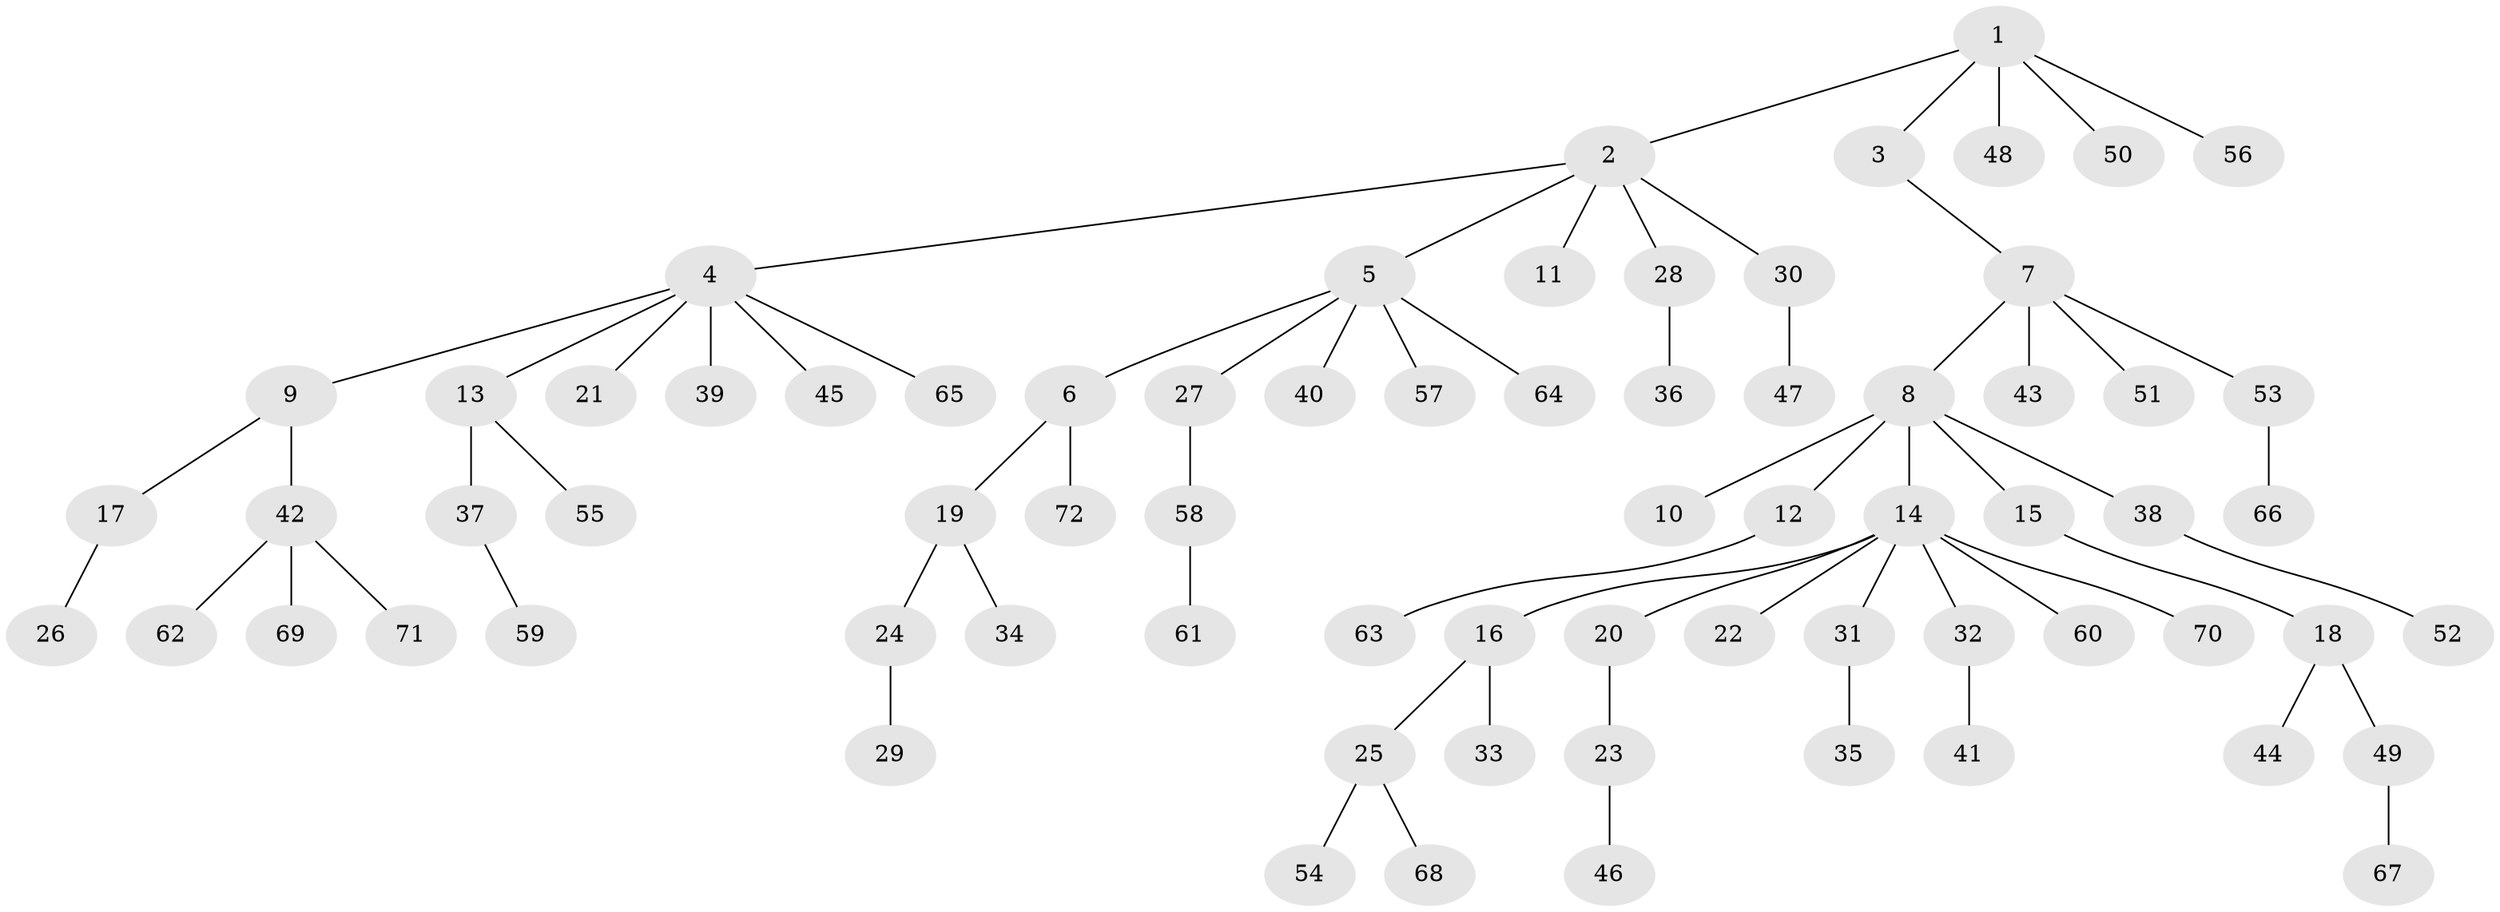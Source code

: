 // coarse degree distribution, {2: 0.3181818181818182, 4: 0.13636363636363635, 3: 0.09090909090909091, 1: 0.45454545454545453}
// Generated by graph-tools (version 1.1) at 2025/51/03/04/25 22:51:45]
// undirected, 72 vertices, 71 edges
graph export_dot {
  node [color=gray90,style=filled];
  1;
  2;
  3;
  4;
  5;
  6;
  7;
  8;
  9;
  10;
  11;
  12;
  13;
  14;
  15;
  16;
  17;
  18;
  19;
  20;
  21;
  22;
  23;
  24;
  25;
  26;
  27;
  28;
  29;
  30;
  31;
  32;
  33;
  34;
  35;
  36;
  37;
  38;
  39;
  40;
  41;
  42;
  43;
  44;
  45;
  46;
  47;
  48;
  49;
  50;
  51;
  52;
  53;
  54;
  55;
  56;
  57;
  58;
  59;
  60;
  61;
  62;
  63;
  64;
  65;
  66;
  67;
  68;
  69;
  70;
  71;
  72;
  1 -- 2;
  1 -- 3;
  1 -- 48;
  1 -- 50;
  1 -- 56;
  2 -- 4;
  2 -- 5;
  2 -- 11;
  2 -- 28;
  2 -- 30;
  3 -- 7;
  4 -- 9;
  4 -- 13;
  4 -- 21;
  4 -- 39;
  4 -- 45;
  4 -- 65;
  5 -- 6;
  5 -- 27;
  5 -- 40;
  5 -- 57;
  5 -- 64;
  6 -- 19;
  6 -- 72;
  7 -- 8;
  7 -- 43;
  7 -- 51;
  7 -- 53;
  8 -- 10;
  8 -- 12;
  8 -- 14;
  8 -- 15;
  8 -- 38;
  9 -- 17;
  9 -- 42;
  12 -- 63;
  13 -- 37;
  13 -- 55;
  14 -- 16;
  14 -- 20;
  14 -- 22;
  14 -- 31;
  14 -- 32;
  14 -- 60;
  14 -- 70;
  15 -- 18;
  16 -- 25;
  16 -- 33;
  17 -- 26;
  18 -- 44;
  18 -- 49;
  19 -- 24;
  19 -- 34;
  20 -- 23;
  23 -- 46;
  24 -- 29;
  25 -- 54;
  25 -- 68;
  27 -- 58;
  28 -- 36;
  30 -- 47;
  31 -- 35;
  32 -- 41;
  37 -- 59;
  38 -- 52;
  42 -- 62;
  42 -- 69;
  42 -- 71;
  49 -- 67;
  53 -- 66;
  58 -- 61;
}
